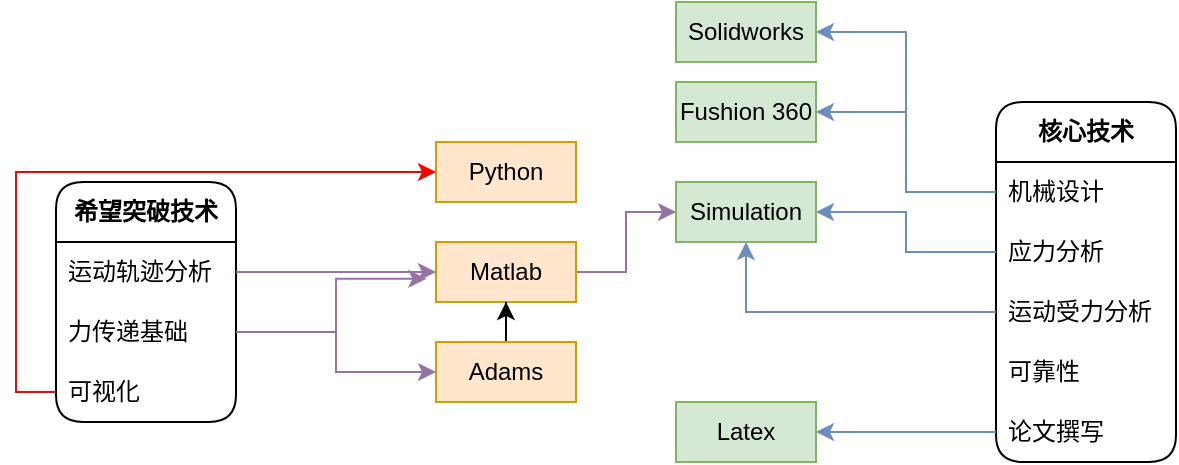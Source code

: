 <mxfile version="21.7.5" type="github">
  <diagram id="C5RBs43oDa-KdzZeNtuy" name="Page-1">
    <mxGraphModel dx="989" dy="523" grid="1" gridSize="10" guides="1" tooltips="1" connect="1" arrows="1" fold="1" page="1" pageScale="1" pageWidth="827" pageHeight="1169" math="0" shadow="0">
      <root>
        <mxCell id="WIyWlLk6GJQsqaUBKTNV-0" />
        <mxCell id="WIyWlLk6GJQsqaUBKTNV-1" parent="WIyWlLk6GJQsqaUBKTNV-0" />
        <mxCell id="ExbAvRTozxGiJLpqLS4M-0" value="&lt;b&gt;核心技术&lt;/b&gt;" style="swimlane;fontStyle=0;childLayout=stackLayout;horizontal=1;startSize=30;horizontalStack=0;resizeParent=1;resizeParentMax=0;resizeLast=0;collapsible=1;marginBottom=0;whiteSpace=wrap;html=1;swimlaneFillColor=default;rounded=1;glass=0;shadow=0;swimlaneLine=1;" vertex="1" parent="WIyWlLk6GJQsqaUBKTNV-1">
          <mxGeometry x="680" y="330" width="90" height="180" as="geometry">
            <mxRectangle x="340" y="330" width="90" height="30" as="alternateBounds" />
          </mxGeometry>
        </mxCell>
        <mxCell id="ExbAvRTozxGiJLpqLS4M-1" value="机械设计" style="text;align=left;verticalAlign=middle;spacingLeft=4;spacingRight=4;overflow=hidden;points=[[0,0.5],[1,0.5]];portConstraint=eastwest;rotatable=0;whiteSpace=wrap;html=1;swimlaneFillColor=default;rounded=1;glass=0;shadow=0;swimlaneLine=1;" vertex="1" parent="ExbAvRTozxGiJLpqLS4M-0">
          <mxGeometry y="30" width="90" height="30" as="geometry" />
        </mxCell>
        <mxCell id="ExbAvRTozxGiJLpqLS4M-2" value="应力分析" style="text;align=left;verticalAlign=middle;spacingLeft=4;spacingRight=4;overflow=hidden;points=[[0,0.5],[1,0.5]];portConstraint=eastwest;rotatable=0;whiteSpace=wrap;html=1;swimlaneFillColor=default;rounded=1;glass=0;shadow=0;swimlaneLine=1;" vertex="1" parent="ExbAvRTozxGiJLpqLS4M-0">
          <mxGeometry y="60" width="90" height="30" as="geometry" />
        </mxCell>
        <mxCell id="ExbAvRTozxGiJLpqLS4M-3" value="运动受力分析" style="text;align=left;verticalAlign=middle;spacingLeft=4;spacingRight=4;overflow=hidden;points=[[0,0.5],[1,0.5]];portConstraint=eastwest;rotatable=0;whiteSpace=wrap;html=1;swimlaneFillColor=default;rounded=1;glass=0;shadow=0;swimlaneLine=1;" vertex="1" parent="ExbAvRTozxGiJLpqLS4M-0">
          <mxGeometry y="90" width="90" height="30" as="geometry" />
        </mxCell>
        <mxCell id="ExbAvRTozxGiJLpqLS4M-5" value="可靠性" style="text;align=left;verticalAlign=middle;spacingLeft=4;spacingRight=4;overflow=hidden;points=[[0,0.5],[1,0.5]];portConstraint=eastwest;rotatable=0;whiteSpace=wrap;html=1;swimlaneFillColor=default;rounded=1;glass=0;shadow=0;swimlaneLine=1;" vertex="1" parent="ExbAvRTozxGiJLpqLS4M-0">
          <mxGeometry y="120" width="90" height="30" as="geometry" />
        </mxCell>
        <mxCell id="ExbAvRTozxGiJLpqLS4M-7" value="论文撰写" style="text;align=left;verticalAlign=middle;spacingLeft=4;spacingRight=4;overflow=hidden;points=[[0,0.5],[1,0.5]];portConstraint=eastwest;rotatable=0;whiteSpace=wrap;html=1;swimlaneFillColor=default;rounded=1;glass=0;shadow=0;swimlaneLine=1;" vertex="1" parent="ExbAvRTozxGiJLpqLS4M-0">
          <mxGeometry y="150" width="90" height="30" as="geometry" />
        </mxCell>
        <mxCell id="ExbAvRTozxGiJLpqLS4M-10" value="Solidworks" style="rounded=0;whiteSpace=wrap;html=1;fillColor=#d5e8d4;strokeColor=#82b366;" vertex="1" parent="WIyWlLk6GJQsqaUBKTNV-1">
          <mxGeometry x="520" y="280" width="70" height="30" as="geometry" />
        </mxCell>
        <mxCell id="ExbAvRTozxGiJLpqLS4M-9" style="edgeStyle=orthogonalEdgeStyle;rounded=0;orthogonalLoop=1;jettySize=auto;html=1;exitX=0;exitY=0.5;exitDx=0;exitDy=0;entryX=1;entryY=0.5;entryDx=0;entryDy=0;fillColor=#dae8fc;strokeColor=#6c8ebf;" edge="1" parent="WIyWlLk6GJQsqaUBKTNV-1" source="ExbAvRTozxGiJLpqLS4M-1" target="ExbAvRTozxGiJLpqLS4M-10">
          <mxGeometry relative="1" as="geometry">
            <mxPoint x="640" y="330" as="targetPoint" />
          </mxGeometry>
        </mxCell>
        <mxCell id="ExbAvRTozxGiJLpqLS4M-11" value="Fushion 360" style="rounded=0;whiteSpace=wrap;html=1;fillColor=#d5e8d4;strokeColor=#82b366;" vertex="1" parent="WIyWlLk6GJQsqaUBKTNV-1">
          <mxGeometry x="520" y="320" width="70" height="30" as="geometry" />
        </mxCell>
        <mxCell id="ExbAvRTozxGiJLpqLS4M-12" style="edgeStyle=orthogonalEdgeStyle;rounded=0;orthogonalLoop=1;jettySize=auto;html=1;exitX=0;exitY=0.5;exitDx=0;exitDy=0;entryX=1;entryY=0.5;entryDx=0;entryDy=0;fillColor=#dae8fc;strokeColor=#6c8ebf;" edge="1" parent="WIyWlLk6GJQsqaUBKTNV-1" source="ExbAvRTozxGiJLpqLS4M-1" target="ExbAvRTozxGiJLpqLS4M-11">
          <mxGeometry relative="1" as="geometry" />
        </mxCell>
        <mxCell id="ExbAvRTozxGiJLpqLS4M-13" value="Simulation" style="rounded=0;whiteSpace=wrap;html=1;fillColor=#d5e8d4;strokeColor=#82b366;" vertex="1" parent="WIyWlLk6GJQsqaUBKTNV-1">
          <mxGeometry x="520" y="370" width="70" height="30" as="geometry" />
        </mxCell>
        <mxCell id="ExbAvRTozxGiJLpqLS4M-14" value="Latex" style="rounded=0;whiteSpace=wrap;html=1;fillColor=#d5e8d4;strokeColor=#82b366;" vertex="1" parent="WIyWlLk6GJQsqaUBKTNV-1">
          <mxGeometry x="520" y="480" width="70" height="30" as="geometry" />
        </mxCell>
        <mxCell id="ExbAvRTozxGiJLpqLS4M-15" style="edgeStyle=orthogonalEdgeStyle;rounded=0;orthogonalLoop=1;jettySize=auto;html=1;entryX=1;entryY=0.5;entryDx=0;entryDy=0;fillColor=#dae8fc;strokeColor=#6c8ebf;" edge="1" parent="WIyWlLk6GJQsqaUBKTNV-1" source="ExbAvRTozxGiJLpqLS4M-2" target="ExbAvRTozxGiJLpqLS4M-13">
          <mxGeometry relative="1" as="geometry" />
        </mxCell>
        <mxCell id="ExbAvRTozxGiJLpqLS4M-17" style="edgeStyle=orthogonalEdgeStyle;rounded=0;orthogonalLoop=1;jettySize=auto;html=1;exitX=0;exitY=0.5;exitDx=0;exitDy=0;entryX=1;entryY=0.5;entryDx=0;entryDy=0;fillColor=#dae8fc;strokeColor=#6c8ebf;" edge="1" parent="WIyWlLk6GJQsqaUBKTNV-1" source="ExbAvRTozxGiJLpqLS4M-7" target="ExbAvRTozxGiJLpqLS4M-14">
          <mxGeometry relative="1" as="geometry" />
        </mxCell>
        <mxCell id="ExbAvRTozxGiJLpqLS4M-16" style="edgeStyle=orthogonalEdgeStyle;rounded=0;orthogonalLoop=1;jettySize=auto;html=1;exitX=0;exitY=0.5;exitDx=0;exitDy=0;entryX=0.5;entryY=1;entryDx=0;entryDy=0;fillColor=#dae8fc;strokeColor=#6c8ebf;" edge="1" parent="WIyWlLk6GJQsqaUBKTNV-1" source="ExbAvRTozxGiJLpqLS4M-3" target="ExbAvRTozxGiJLpqLS4M-13">
          <mxGeometry relative="1" as="geometry">
            <mxPoint x="640" y="410" as="targetPoint" />
            <Array as="points">
              <mxPoint x="555" y="435" />
            </Array>
          </mxGeometry>
        </mxCell>
        <mxCell id="ExbAvRTozxGiJLpqLS4M-25" style="edgeStyle=orthogonalEdgeStyle;rounded=0;orthogonalLoop=1;jettySize=auto;html=1;entryX=0;entryY=0.5;entryDx=0;entryDy=0;fillColor=#e1d5e7;strokeColor=#9673a6;" edge="1" parent="WIyWlLk6GJQsqaUBKTNV-1" source="ExbAvRTozxGiJLpqLS4M-21" target="ExbAvRTozxGiJLpqLS4M-13">
          <mxGeometry relative="1" as="geometry" />
        </mxCell>
        <mxCell id="ExbAvRTozxGiJLpqLS4M-21" value="Matlab" style="rounded=0;whiteSpace=wrap;html=1;fillColor=#ffe6cc;strokeColor=#d79b00;" vertex="1" parent="WIyWlLk6GJQsqaUBKTNV-1">
          <mxGeometry x="400" y="400" width="70" height="30" as="geometry" />
        </mxCell>
        <mxCell id="ExbAvRTozxGiJLpqLS4M-26" style="edgeStyle=orthogonalEdgeStyle;rounded=0;orthogonalLoop=1;jettySize=auto;html=1;entryX=0.5;entryY=1;entryDx=0;entryDy=0;" edge="1" parent="WIyWlLk6GJQsqaUBKTNV-1" source="ExbAvRTozxGiJLpqLS4M-22" target="ExbAvRTozxGiJLpqLS4M-21">
          <mxGeometry relative="1" as="geometry" />
        </mxCell>
        <mxCell id="ExbAvRTozxGiJLpqLS4M-22" value="Adams" style="rounded=0;whiteSpace=wrap;html=1;fillColor=#ffe6cc;strokeColor=#d79b00;" vertex="1" parent="WIyWlLk6GJQsqaUBKTNV-1">
          <mxGeometry x="400" y="450" width="70" height="30" as="geometry" />
        </mxCell>
        <mxCell id="ExbAvRTozxGiJLpqLS4M-27" value="&lt;b&gt;希望突破技术&lt;/b&gt;" style="swimlane;fontStyle=0;childLayout=stackLayout;horizontal=1;startSize=30;horizontalStack=0;resizeParent=1;resizeParentMax=0;resizeLast=0;collapsible=1;marginBottom=0;whiteSpace=wrap;html=1;swimlaneFillColor=default;rounded=1;glass=0;shadow=0;swimlaneLine=1;" vertex="1" parent="WIyWlLk6GJQsqaUBKTNV-1">
          <mxGeometry x="210" y="370" width="90" height="120" as="geometry">
            <mxRectangle x="340" y="330" width="90" height="30" as="alternateBounds" />
          </mxGeometry>
        </mxCell>
        <mxCell id="ExbAvRTozxGiJLpqLS4M-28" value="运动轨迹分析" style="text;align=left;verticalAlign=middle;spacingLeft=4;spacingRight=4;overflow=hidden;points=[[0,0.5],[1,0.5]];portConstraint=eastwest;rotatable=0;whiteSpace=wrap;html=1;swimlaneFillColor=default;rounded=1;glass=0;shadow=0;swimlaneLine=1;" vertex="1" parent="ExbAvRTozxGiJLpqLS4M-27">
          <mxGeometry y="30" width="90" height="30" as="geometry" />
        </mxCell>
        <mxCell id="ExbAvRTozxGiJLpqLS4M-29" value="力传递基础" style="text;align=left;verticalAlign=middle;spacingLeft=4;spacingRight=4;overflow=hidden;points=[[0,0.5],[1,0.5]];portConstraint=eastwest;rotatable=0;whiteSpace=wrap;html=1;swimlaneFillColor=default;rounded=1;glass=0;shadow=0;swimlaneLine=1;" vertex="1" parent="ExbAvRTozxGiJLpqLS4M-27">
          <mxGeometry y="60" width="90" height="30" as="geometry" />
        </mxCell>
        <mxCell id="ExbAvRTozxGiJLpqLS4M-34" value="可视化" style="text;align=left;verticalAlign=middle;spacingLeft=4;spacingRight=4;overflow=hidden;points=[[0,0.5],[1,0.5]];portConstraint=eastwest;rotatable=0;whiteSpace=wrap;html=1;swimlaneFillColor=default;rounded=1;glass=0;shadow=0;swimlaneLine=1;" vertex="1" parent="ExbAvRTozxGiJLpqLS4M-27">
          <mxGeometry y="90" width="90" height="30" as="geometry" />
        </mxCell>
        <mxCell id="ExbAvRTozxGiJLpqLS4M-33" value="Python" style="rounded=0;whiteSpace=wrap;html=1;fillColor=#ffe6cc;strokeColor=#d79b00;" vertex="1" parent="WIyWlLk6GJQsqaUBKTNV-1">
          <mxGeometry x="400" y="350" width="70" height="30" as="geometry" />
        </mxCell>
        <mxCell id="ExbAvRTozxGiJLpqLS4M-35" style="edgeStyle=orthogonalEdgeStyle;rounded=0;orthogonalLoop=1;jettySize=auto;html=1;entryX=-0.069;entryY=0.613;entryDx=0;entryDy=0;entryPerimeter=0;fillColor=#e1d5e7;strokeColor=#9673a6;" edge="1" parent="WIyWlLk6GJQsqaUBKTNV-1" source="ExbAvRTozxGiJLpqLS4M-29" target="ExbAvRTozxGiJLpqLS4M-21">
          <mxGeometry relative="1" as="geometry" />
        </mxCell>
        <mxCell id="ExbAvRTozxGiJLpqLS4M-36" style="edgeStyle=orthogonalEdgeStyle;rounded=0;orthogonalLoop=1;jettySize=auto;html=1;entryX=0;entryY=0.5;entryDx=0;entryDy=0;fillColor=#e1d5e7;strokeColor=#9673a6;" edge="1" parent="WIyWlLk6GJQsqaUBKTNV-1" source="ExbAvRTozxGiJLpqLS4M-29" target="ExbAvRTozxGiJLpqLS4M-22">
          <mxGeometry relative="1" as="geometry" />
        </mxCell>
        <mxCell id="ExbAvRTozxGiJLpqLS4M-37" style="edgeStyle=orthogonalEdgeStyle;rounded=0;orthogonalLoop=1;jettySize=auto;html=1;entryX=0;entryY=0.5;entryDx=0;entryDy=0;fillColor=#e1d5e7;strokeColor=#9673a6;" edge="1" parent="WIyWlLk6GJQsqaUBKTNV-1" source="ExbAvRTozxGiJLpqLS4M-28" target="ExbAvRTozxGiJLpqLS4M-21">
          <mxGeometry relative="1" as="geometry" />
        </mxCell>
        <mxCell id="ExbAvRTozxGiJLpqLS4M-38" style="edgeStyle=orthogonalEdgeStyle;rounded=0;orthogonalLoop=1;jettySize=auto;html=1;entryX=0;entryY=0.5;entryDx=0;entryDy=0;exitX=0;exitY=0.5;exitDx=0;exitDy=0;strokeColor=#FF0000;" edge="1" parent="WIyWlLk6GJQsqaUBKTNV-1" source="ExbAvRTozxGiJLpqLS4M-34" target="ExbAvRTozxGiJLpqLS4M-33">
          <mxGeometry relative="1" as="geometry">
            <mxPoint x="180" y="350" as="targetPoint" />
          </mxGeometry>
        </mxCell>
      </root>
    </mxGraphModel>
  </diagram>
</mxfile>
